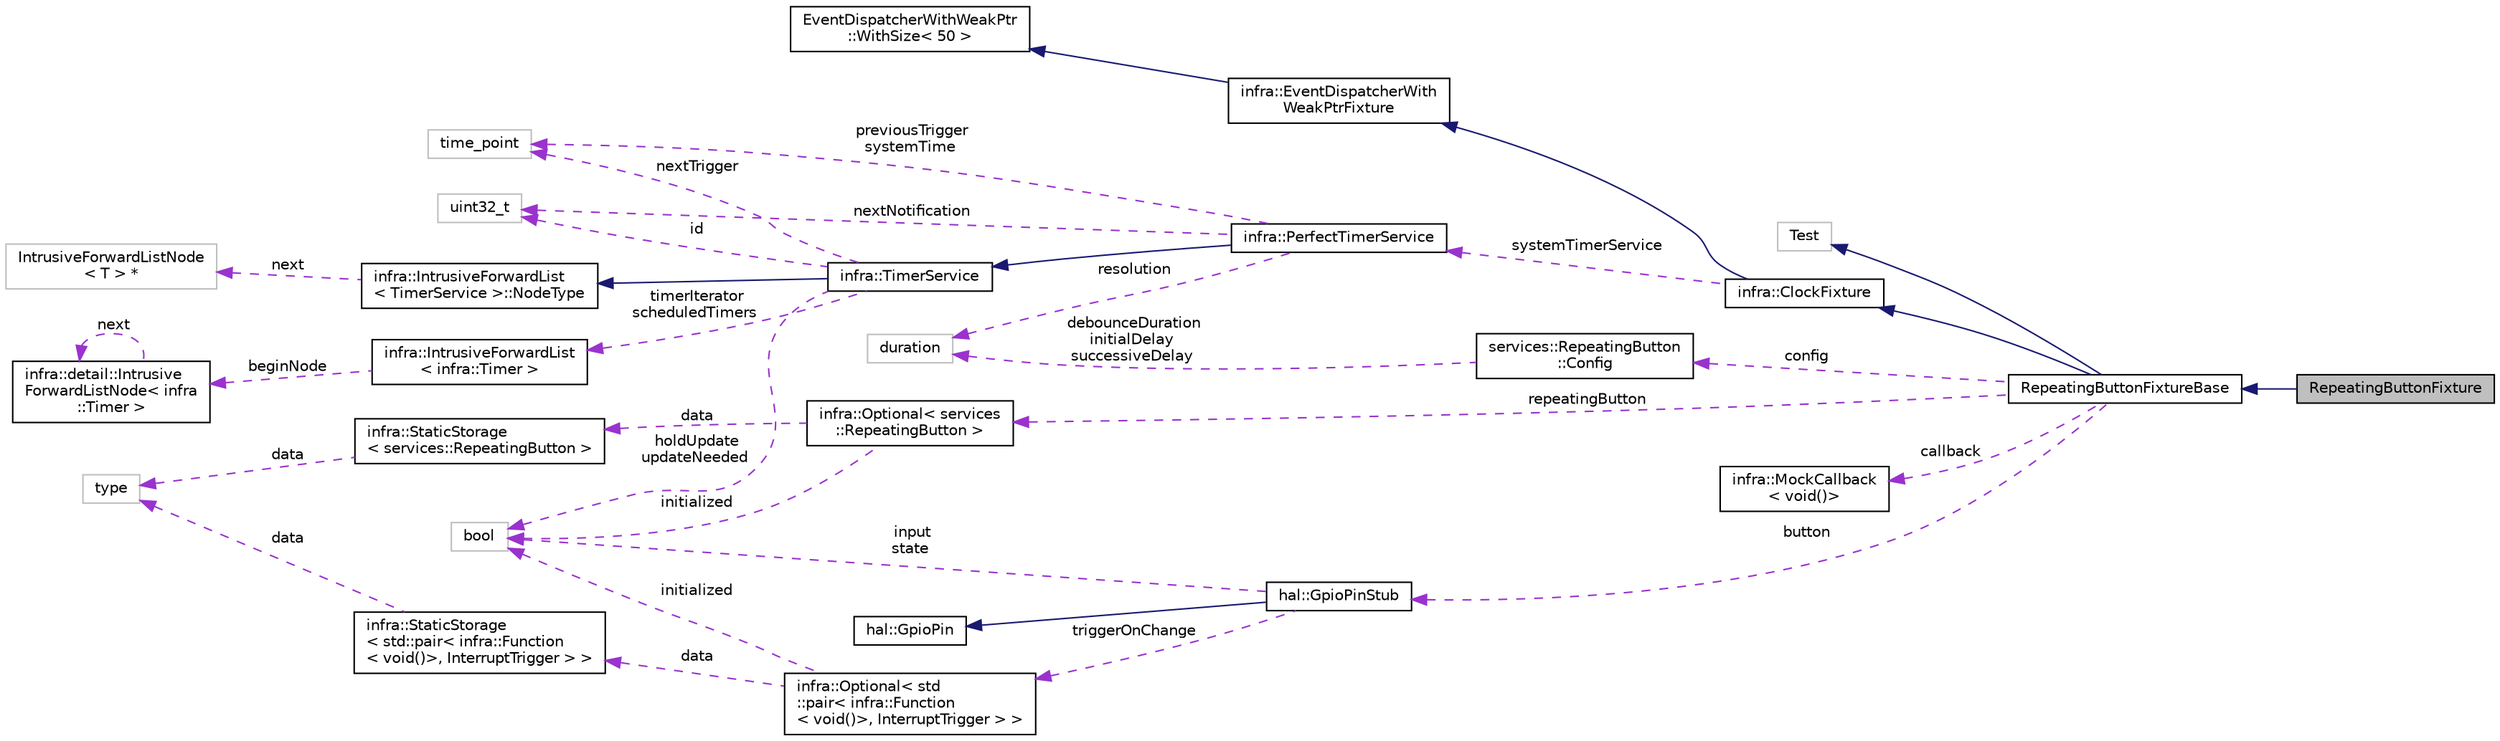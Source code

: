 digraph "RepeatingButtonFixture"
{
 // INTERACTIVE_SVG=YES
  edge [fontname="Helvetica",fontsize="10",labelfontname="Helvetica",labelfontsize="10"];
  node [fontname="Helvetica",fontsize="10",shape=record];
  rankdir="LR";
  Node6 [label="RepeatingButtonFixture",height=0.2,width=0.4,color="black", fillcolor="grey75", style="filled", fontcolor="black"];
  Node7 -> Node6 [dir="back",color="midnightblue",fontsize="10",style="solid",fontname="Helvetica"];
  Node7 [label="RepeatingButtonFixtureBase",height=0.2,width=0.4,color="black", fillcolor="white", style="filled",URL="$d3/dc3/class_repeating_button_fixture_base.html"];
  Node8 -> Node7 [dir="back",color="midnightblue",fontsize="10",style="solid",fontname="Helvetica"];
  Node8 [label="Test",height=0.2,width=0.4,color="grey75", fillcolor="white", style="filled"];
  Node9 -> Node7 [dir="back",color="midnightblue",fontsize="10",style="solid",fontname="Helvetica"];
  Node9 [label="infra::ClockFixture",height=0.2,width=0.4,color="black", fillcolor="white", style="filled",URL="$d1/d73/classinfra_1_1_clock_fixture.html"];
  Node10 -> Node9 [dir="back",color="midnightblue",fontsize="10",style="solid",fontname="Helvetica"];
  Node10 [label="infra::EventDispatcherWith\lWeakPtrFixture",height=0.2,width=0.4,color="black", fillcolor="white", style="filled",URL="$d5/d37/classinfra_1_1_event_dispatcher_with_weak_ptr_fixture.html"];
  Node11 -> Node10 [dir="back",color="midnightblue",fontsize="10",style="solid",fontname="Helvetica"];
  Node11 [label="EventDispatcherWithWeakPtr\l::WithSize\< 50 \>",height=0.2,width=0.4,color="black", fillcolor="white", style="filled",URL="$db/da8/classinfra_1_1_event_dispatcher_with_weak_ptr_1_1_with_size.html"];
  Node12 -> Node9 [dir="back",color="darkorchid3",fontsize="10",style="dashed",label=" systemTimerService" ,fontname="Helvetica"];
  Node12 [label="infra::PerfectTimerService",height=0.2,width=0.4,color="black", fillcolor="white", style="filled",URL="$d6/d35/classinfra_1_1_perfect_timer_service.html"];
  Node13 -> Node12 [dir="back",color="midnightblue",fontsize="10",style="solid",fontname="Helvetica"];
  Node13 [label="infra::TimerService",height=0.2,width=0.4,color="black", fillcolor="white", style="filled",URL="$da/def/classinfra_1_1_timer_service.html"];
  Node14 -> Node13 [dir="back",color="midnightblue",fontsize="10",style="solid",fontname="Helvetica"];
  Node14 [label="infra::IntrusiveForwardList\l\< TimerService \>::NodeType",height=0.2,width=0.4,color="black", fillcolor="white", style="filled",URL="$d7/d4a/classinfra_1_1detail_1_1_intrusive_forward_list_node.html"];
  Node15 -> Node14 [dir="back",color="darkorchid3",fontsize="10",style="dashed",label=" next" ,fontname="Helvetica"];
  Node15 [label="IntrusiveForwardListNode\l\< T \> *",height=0.2,width=0.4,color="grey75", fillcolor="white", style="filled"];
  Node16 -> Node13 [dir="back",color="darkorchid3",fontsize="10",style="dashed",label=" nextTrigger" ,fontname="Helvetica"];
  Node16 [label="time_point",height=0.2,width=0.4,color="grey75", fillcolor="white", style="filled"];
  Node17 -> Node13 [dir="back",color="darkorchid3",fontsize="10",style="dashed",label=" timerIterator\nscheduledTimers" ,fontname="Helvetica"];
  Node17 [label="infra::IntrusiveForwardList\l\< infra::Timer \>",height=0.2,width=0.4,color="black", fillcolor="white", style="filled",URL="$d3/d66/classinfra_1_1_intrusive_forward_list.html"];
  Node18 -> Node17 [dir="back",color="darkorchid3",fontsize="10",style="dashed",label=" beginNode" ,fontname="Helvetica"];
  Node18 [label="infra::detail::Intrusive\lForwardListNode\< infra\l::Timer \>",height=0.2,width=0.4,color="black", fillcolor="white", style="filled",URL="$d7/d4a/classinfra_1_1detail_1_1_intrusive_forward_list_node.html"];
  Node18 -> Node18 [dir="back",color="darkorchid3",fontsize="10",style="dashed",label=" next" ,fontname="Helvetica"];
  Node19 -> Node13 [dir="back",color="darkorchid3",fontsize="10",style="dashed",label=" id" ,fontname="Helvetica"];
  Node19 [label="uint32_t",height=0.2,width=0.4,color="grey75", fillcolor="white", style="filled"];
  Node20 -> Node13 [dir="back",color="darkorchid3",fontsize="10",style="dashed",label=" holdUpdate\nupdateNeeded" ,fontname="Helvetica"];
  Node20 [label="bool",height=0.2,width=0.4,color="grey75", fillcolor="white", style="filled"];
  Node21 -> Node12 [dir="back",color="darkorchid3",fontsize="10",style="dashed",label=" resolution" ,fontname="Helvetica"];
  Node21 [label="duration",height=0.2,width=0.4,color="grey75", fillcolor="white", style="filled"];
  Node16 -> Node12 [dir="back",color="darkorchid3",fontsize="10",style="dashed",label=" previousTrigger\nsystemTime" ,fontname="Helvetica"];
  Node19 -> Node12 [dir="back",color="darkorchid3",fontsize="10",style="dashed",label=" nextNotification" ,fontname="Helvetica"];
  Node22 -> Node7 [dir="back",color="darkorchid3",fontsize="10",style="dashed",label=" button" ,fontname="Helvetica"];
  Node22 [label="hal::GpioPinStub",height=0.2,width=0.4,color="black", fillcolor="white", style="filled",URL="$dd/d34/classhal_1_1_gpio_pin_stub.html"];
  Node23 -> Node22 [dir="back",color="midnightblue",fontsize="10",style="solid",fontname="Helvetica"];
  Node23 [label="hal::GpioPin",height=0.2,width=0.4,color="black", fillcolor="white", style="filled",URL="$d7/d8c/classhal_1_1_gpio_pin.html"];
  Node24 -> Node22 [dir="back",color="darkorchid3",fontsize="10",style="dashed",label=" triggerOnChange" ,fontname="Helvetica"];
  Node24 [label="infra::Optional\< std\l::pair\< infra::Function\l\< void()\>, InterruptTrigger \> \>",height=0.2,width=0.4,color="black", fillcolor="white", style="filled",URL="$dc/df7/classinfra_1_1_optional.html"];
  Node20 -> Node24 [dir="back",color="darkorchid3",fontsize="10",style="dashed",label=" initialized" ,fontname="Helvetica"];
  Node25 -> Node24 [dir="back",color="darkorchid3",fontsize="10",style="dashed",label=" data" ,fontname="Helvetica"];
  Node25 [label="infra::StaticStorage\l\< std::pair\< infra::Function\l\< void()\>, InterruptTrigger \> \>",height=0.2,width=0.4,color="black", fillcolor="white", style="filled",URL="$d0/d8c/classinfra_1_1_static_storage.html"];
  Node26 -> Node25 [dir="back",color="darkorchid3",fontsize="10",style="dashed",label=" data" ,fontname="Helvetica"];
  Node26 [label="type",height=0.2,width=0.4,color="grey75", fillcolor="white", style="filled"];
  Node20 -> Node22 [dir="back",color="darkorchid3",fontsize="10",style="dashed",label=" input\nstate" ,fontname="Helvetica"];
  Node27 -> Node7 [dir="back",color="darkorchid3",fontsize="10",style="dashed",label=" config" ,fontname="Helvetica"];
  Node27 [label="services::RepeatingButton\l::Config",height=0.2,width=0.4,color="black", fillcolor="white", style="filled",URL="$db/d81/structservices_1_1_repeating_button_1_1_config.html"];
  Node21 -> Node27 [dir="back",color="darkorchid3",fontsize="10",style="dashed",label=" debounceDuration\ninitialDelay\nsuccessiveDelay" ,fontname="Helvetica"];
  Node28 -> Node7 [dir="back",color="darkorchid3",fontsize="10",style="dashed",label=" callback" ,fontname="Helvetica"];
  Node28 [label="infra::MockCallback\l\< void()\>",height=0.2,width=0.4,color="black", fillcolor="white", style="filled",URL="$d0/d32/classinfra_1_1_mock_callback.html"];
  Node29 -> Node7 [dir="back",color="darkorchid3",fontsize="10",style="dashed",label=" repeatingButton" ,fontname="Helvetica"];
  Node29 [label="infra::Optional\< services\l::RepeatingButton \>",height=0.2,width=0.4,color="black", fillcolor="white", style="filled",URL="$dc/df7/classinfra_1_1_optional.html"];
  Node30 -> Node29 [dir="back",color="darkorchid3",fontsize="10",style="dashed",label=" data" ,fontname="Helvetica"];
  Node30 [label="infra::StaticStorage\l\< services::RepeatingButton \>",height=0.2,width=0.4,color="black", fillcolor="white", style="filled",URL="$d0/d8c/classinfra_1_1_static_storage.html"];
  Node26 -> Node30 [dir="back",color="darkorchid3",fontsize="10",style="dashed",label=" data" ,fontname="Helvetica"];
  Node20 -> Node29 [dir="back",color="darkorchid3",fontsize="10",style="dashed",label=" initialized" ,fontname="Helvetica"];
}
